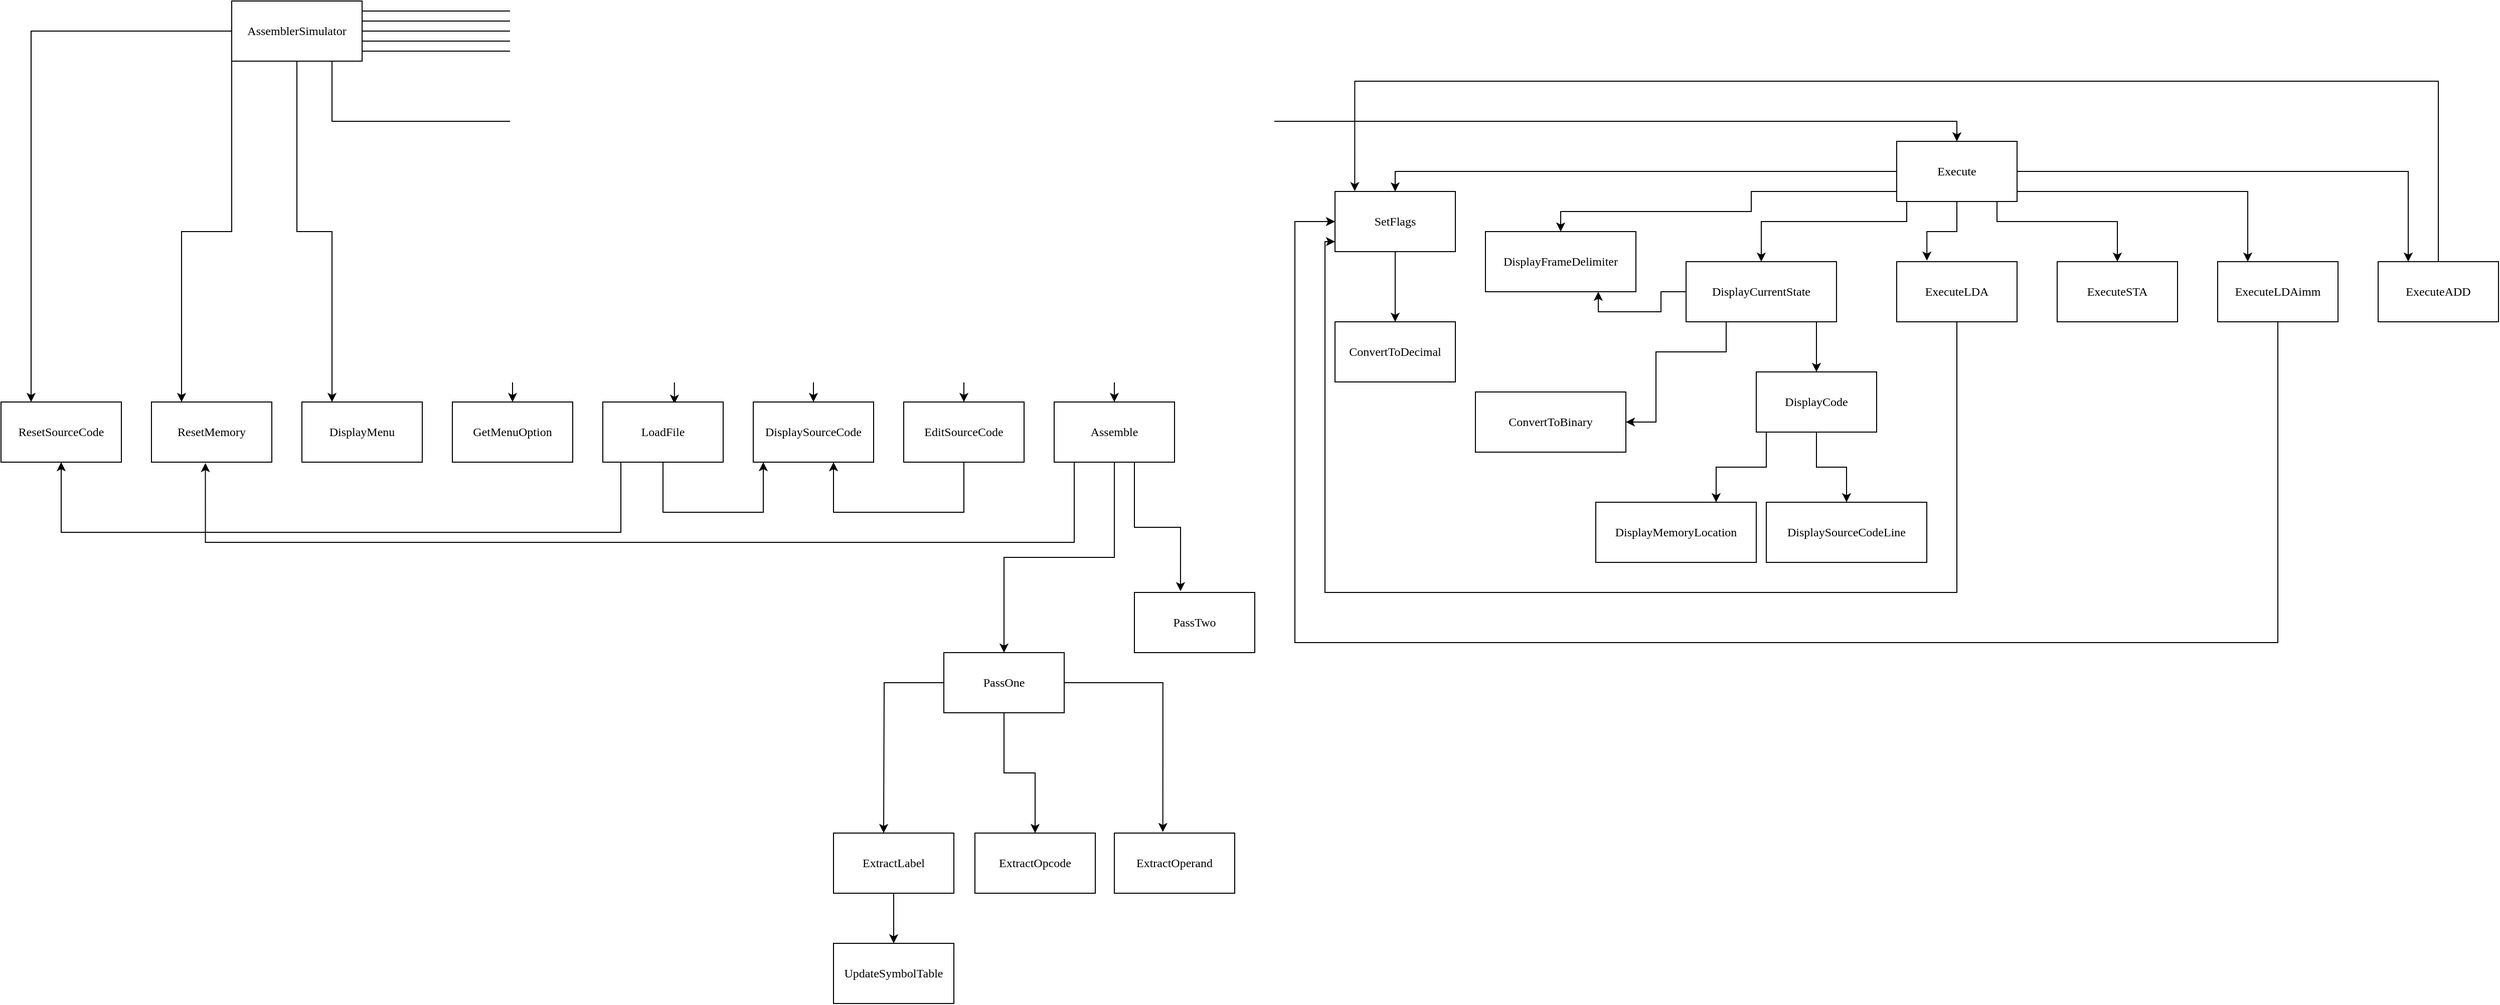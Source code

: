 <mxfile version="21.1.1" type="device">
  <diagram name="Page-1" id="bZ3-UlI_hQohyZicIiZp">
    <mxGraphModel dx="5736" dy="3056" grid="1" gridSize="10" guides="1" tooltips="1" connect="1" arrows="1" fold="1" page="1" pageScale="1" pageWidth="827" pageHeight="1169" math="0" shadow="0">
      <root>
        <mxCell id="0" />
        <mxCell id="1" parent="0" />
        <mxCell id="tzjIKLnI3NLbFgxXQfzE-3" style="edgeStyle=orthogonalEdgeStyle;rounded=0;orthogonalLoop=1;jettySize=auto;html=1;entryX=0.25;entryY=0;entryDx=0;entryDy=0;" edge="1" parent="1" source="tzjIKLnI3NLbFgxXQfzE-2" target="tzjIKLnI3NLbFgxXQfzE-4">
          <mxGeometry relative="1" as="geometry">
            <mxPoint x="250" y="530" as="targetPoint" />
          </mxGeometry>
        </mxCell>
        <mxCell id="tzjIKLnI3NLbFgxXQfzE-6" style="edgeStyle=orthogonalEdgeStyle;rounded=0;orthogonalLoop=1;jettySize=auto;html=1;entryX=0.25;entryY=0;entryDx=0;entryDy=0;exitX=0;exitY=1;exitDx=0;exitDy=0;" edge="1" parent="1" source="tzjIKLnI3NLbFgxXQfzE-2" target="tzjIKLnI3NLbFgxXQfzE-5">
          <mxGeometry relative="1" as="geometry" />
        </mxCell>
        <mxCell id="tzjIKLnI3NLbFgxXQfzE-8" style="edgeStyle=orthogonalEdgeStyle;rounded=0;orthogonalLoop=1;jettySize=auto;html=1;entryX=0.25;entryY=0;entryDx=0;entryDy=0;" edge="1" parent="1" source="tzjIKLnI3NLbFgxXQfzE-2" target="tzjIKLnI3NLbFgxXQfzE-7">
          <mxGeometry relative="1" as="geometry" />
        </mxCell>
        <mxCell id="tzjIKLnI3NLbFgxXQfzE-13" style="edgeStyle=orthogonalEdgeStyle;rounded=0;orthogonalLoop=1;jettySize=auto;html=1;entryX=0.595;entryY=0.03;entryDx=0;entryDy=0;entryPerimeter=0;" edge="1" parent="1" source="tzjIKLnI3NLbFgxXQfzE-2" target="tzjIKLnI3NLbFgxXQfzE-11">
          <mxGeometry relative="1" as="geometry" />
        </mxCell>
        <mxCell id="tzjIKLnI3NLbFgxXQfzE-14" style="edgeStyle=orthogonalEdgeStyle;rounded=0;orthogonalLoop=1;jettySize=auto;html=1;" edge="1" parent="1" source="tzjIKLnI3NLbFgxXQfzE-2" target="tzjIKLnI3NLbFgxXQfzE-9">
          <mxGeometry relative="1" as="geometry">
            <Array as="points">
              <mxPoint x="610" y="180" />
            </Array>
          </mxGeometry>
        </mxCell>
        <mxCell id="tzjIKLnI3NLbFgxXQfzE-21" style="edgeStyle=orthogonalEdgeStyle;rounded=0;orthogonalLoop=1;jettySize=auto;html=1;" edge="1" parent="1" source="tzjIKLnI3NLbFgxXQfzE-2" target="tzjIKLnI3NLbFgxXQfzE-20">
          <mxGeometry relative="1" as="geometry">
            <Array as="points">
              <mxPoint x="910" y="160" />
            </Array>
          </mxGeometry>
        </mxCell>
        <mxCell id="tzjIKLnI3NLbFgxXQfzE-24" style="edgeStyle=orthogonalEdgeStyle;rounded=0;orthogonalLoop=1;jettySize=auto;html=1;" edge="1" parent="1" source="tzjIKLnI3NLbFgxXQfzE-2" target="tzjIKLnI3NLbFgxXQfzE-23">
          <mxGeometry relative="1" as="geometry">
            <Array as="points">
              <mxPoint x="1060" y="150" />
            </Array>
          </mxGeometry>
        </mxCell>
        <mxCell id="tzjIKLnI3NLbFgxXQfzE-27" style="edgeStyle=orthogonalEdgeStyle;rounded=0;orthogonalLoop=1;jettySize=auto;html=1;entryX=0.5;entryY=0;entryDx=0;entryDy=0;" edge="1" parent="1" source="tzjIKLnI3NLbFgxXQfzE-2" target="tzjIKLnI3NLbFgxXQfzE-26">
          <mxGeometry relative="1" as="geometry">
            <Array as="points">
              <mxPoint x="1210" y="190" />
            </Array>
          </mxGeometry>
        </mxCell>
        <mxCell id="tzjIKLnI3NLbFgxXQfzE-43" style="edgeStyle=orthogonalEdgeStyle;rounded=0;orthogonalLoop=1;jettySize=auto;html=1;entryX=0.5;entryY=0;entryDx=0;entryDy=0;" edge="1" parent="1" source="tzjIKLnI3NLbFgxXQfzE-2" target="tzjIKLnI3NLbFgxXQfzE-39">
          <mxGeometry relative="1" as="geometry">
            <Array as="points">
              <mxPoint x="430" y="260" />
              <mxPoint x="2050" y="260" />
            </Array>
          </mxGeometry>
        </mxCell>
        <mxCell id="tzjIKLnI3NLbFgxXQfzE-2" value="AssemblerSimulator" style="rounded=1;whiteSpace=wrap;html=1;arcSize=0;fontSize=12;fontFamily=Verdana;" vertex="1" parent="1">
          <mxGeometry x="330" y="140" width="130" height="60" as="geometry" />
        </mxCell>
        <mxCell id="tzjIKLnI3NLbFgxXQfzE-4" value="ResetSourceCode" style="rounded=1;whiteSpace=wrap;html=1;arcSize=0;fontSize=12;fontFamily=Verdana;" vertex="1" parent="1">
          <mxGeometry x="100" y="540" width="120" height="60" as="geometry" />
        </mxCell>
        <mxCell id="tzjIKLnI3NLbFgxXQfzE-5" value="ResetMemory" style="rounded=1;whiteSpace=wrap;html=1;arcSize=0;fontSize=12;fontFamily=Verdana;" vertex="1" parent="1">
          <mxGeometry x="250" y="540" width="120" height="60" as="geometry" />
        </mxCell>
        <mxCell id="tzjIKLnI3NLbFgxXQfzE-7" value="DisplayMenu" style="rounded=1;whiteSpace=wrap;html=1;arcSize=0;fontSize=12;fontFamily=Verdana;" vertex="1" parent="1">
          <mxGeometry x="400" y="540" width="120" height="60" as="geometry" />
        </mxCell>
        <mxCell id="tzjIKLnI3NLbFgxXQfzE-9" value="GetMenuOption" style="rounded=1;whiteSpace=wrap;html=1;arcSize=0;fontSize=12;fontFamily=Verdana;" vertex="1" parent="1">
          <mxGeometry x="550" y="540" width="120" height="60" as="geometry" />
        </mxCell>
        <mxCell id="tzjIKLnI3NLbFgxXQfzE-16" style="edgeStyle=orthogonalEdgeStyle;rounded=0;orthogonalLoop=1;jettySize=auto;html=1;entryX=0.5;entryY=1;entryDx=0;entryDy=0;" edge="1" parent="1" source="tzjIKLnI3NLbFgxXQfzE-11" target="tzjIKLnI3NLbFgxXQfzE-4">
          <mxGeometry relative="1" as="geometry">
            <Array as="points">
              <mxPoint x="718" y="670" />
              <mxPoint x="160" y="670" />
            </Array>
          </mxGeometry>
        </mxCell>
        <mxCell id="tzjIKLnI3NLbFgxXQfzE-22" style="edgeStyle=orthogonalEdgeStyle;rounded=0;orthogonalLoop=1;jettySize=auto;html=1;" edge="1" parent="1" source="tzjIKLnI3NLbFgxXQfzE-11" target="tzjIKLnI3NLbFgxXQfzE-20">
          <mxGeometry relative="1" as="geometry">
            <mxPoint x="780" y="700" as="targetPoint" />
            <Array as="points">
              <mxPoint x="760" y="650" />
              <mxPoint x="860" y="650" />
            </Array>
          </mxGeometry>
        </mxCell>
        <mxCell id="tzjIKLnI3NLbFgxXQfzE-11" value="LoadFile" style="rounded=1;whiteSpace=wrap;html=1;arcSize=0;fontSize=12;fontFamily=Verdana;" vertex="1" parent="1">
          <mxGeometry x="700" y="540" width="120" height="60" as="geometry" />
        </mxCell>
        <mxCell id="tzjIKLnI3NLbFgxXQfzE-20" value="DisplaySourceCode" style="rounded=1;whiteSpace=wrap;html=1;arcSize=0;fontSize=12;fontFamily=Verdana;" vertex="1" parent="1">
          <mxGeometry x="850" y="540" width="120" height="60" as="geometry" />
        </mxCell>
        <mxCell id="tzjIKLnI3NLbFgxXQfzE-25" style="edgeStyle=orthogonalEdgeStyle;rounded=0;orthogonalLoop=1;jettySize=auto;html=1;" edge="1" parent="1" source="tzjIKLnI3NLbFgxXQfzE-23" target="tzjIKLnI3NLbFgxXQfzE-20">
          <mxGeometry relative="1" as="geometry">
            <mxPoint x="930" y="610" as="targetPoint" />
            <Array as="points">
              <mxPoint x="1060" y="650" />
              <mxPoint x="930" y="650" />
            </Array>
          </mxGeometry>
        </mxCell>
        <mxCell id="tzjIKLnI3NLbFgxXQfzE-23" value="EditSourceCode" style="rounded=1;whiteSpace=wrap;html=1;arcSize=0;fontSize=12;fontFamily=Verdana;" vertex="1" parent="1">
          <mxGeometry x="1000" y="540" width="120" height="60" as="geometry" />
        </mxCell>
        <mxCell id="tzjIKLnI3NLbFgxXQfzE-28" style="edgeStyle=orthogonalEdgeStyle;rounded=0;orthogonalLoop=1;jettySize=auto;html=1;entryX=0.448;entryY=1.015;entryDx=0;entryDy=0;entryPerimeter=0;" edge="1" parent="1" source="tzjIKLnI3NLbFgxXQfzE-26" target="tzjIKLnI3NLbFgxXQfzE-5">
          <mxGeometry relative="1" as="geometry">
            <Array as="points">
              <mxPoint x="1170" y="680" />
              <mxPoint x="304" y="680" />
            </Array>
          </mxGeometry>
        </mxCell>
        <mxCell id="tzjIKLnI3NLbFgxXQfzE-29" style="edgeStyle=orthogonalEdgeStyle;rounded=0;orthogonalLoop=1;jettySize=auto;html=1;entryX=0.5;entryY=0;entryDx=0;entryDy=0;" edge="1" parent="1" source="tzjIKLnI3NLbFgxXQfzE-26" target="tzjIKLnI3NLbFgxXQfzE-30">
          <mxGeometry relative="1" as="geometry">
            <mxPoint x="1210" y="770" as="targetPoint" />
          </mxGeometry>
        </mxCell>
        <mxCell id="tzjIKLnI3NLbFgxXQfzE-42" style="edgeStyle=orthogonalEdgeStyle;rounded=0;orthogonalLoop=1;jettySize=auto;html=1;entryX=0.383;entryY=-0.021;entryDx=0;entryDy=0;entryPerimeter=0;" edge="1" parent="1" source="tzjIKLnI3NLbFgxXQfzE-26" target="tzjIKLnI3NLbFgxXQfzE-41">
          <mxGeometry relative="1" as="geometry">
            <Array as="points">
              <mxPoint x="1230" y="665" />
              <mxPoint x="1276" y="665" />
            </Array>
          </mxGeometry>
        </mxCell>
        <mxCell id="tzjIKLnI3NLbFgxXQfzE-26" value="Assemble" style="rounded=1;whiteSpace=wrap;html=1;arcSize=0;fontSize=12;fontFamily=Verdana;" vertex="1" parent="1">
          <mxGeometry x="1150" y="540" width="120" height="60" as="geometry" />
        </mxCell>
        <mxCell id="tzjIKLnI3NLbFgxXQfzE-31" style="edgeStyle=orthogonalEdgeStyle;rounded=0;orthogonalLoop=1;jettySize=auto;html=1;" edge="1" parent="1" source="tzjIKLnI3NLbFgxXQfzE-30">
          <mxGeometry relative="1" as="geometry">
            <mxPoint x="980" y="970" as="targetPoint" />
          </mxGeometry>
        </mxCell>
        <mxCell id="tzjIKLnI3NLbFgxXQfzE-35" style="edgeStyle=orthogonalEdgeStyle;rounded=0;orthogonalLoop=1;jettySize=auto;html=1;entryX=0.5;entryY=0;entryDx=0;entryDy=0;" edge="1" parent="1" source="tzjIKLnI3NLbFgxXQfzE-30" target="tzjIKLnI3NLbFgxXQfzE-36">
          <mxGeometry relative="1" as="geometry">
            <mxPoint x="1130" y="960" as="targetPoint" />
          </mxGeometry>
        </mxCell>
        <mxCell id="tzjIKLnI3NLbFgxXQfzE-37" style="edgeStyle=orthogonalEdgeStyle;rounded=0;orthogonalLoop=1;jettySize=auto;html=1;entryX=0.403;entryY=-0.017;entryDx=0;entryDy=0;entryPerimeter=0;" edge="1" parent="1" source="tzjIKLnI3NLbFgxXQfzE-30" target="tzjIKLnI3NLbFgxXQfzE-38">
          <mxGeometry relative="1" as="geometry">
            <mxPoint x="1260" y="960" as="targetPoint" />
          </mxGeometry>
        </mxCell>
        <mxCell id="tzjIKLnI3NLbFgxXQfzE-30" value="PassOne" style="rounded=1;whiteSpace=wrap;html=1;arcSize=0;fontSize=12;fontFamily=Verdana;" vertex="1" parent="1">
          <mxGeometry x="1040" y="790" width="120" height="60" as="geometry" />
        </mxCell>
        <mxCell id="tzjIKLnI3NLbFgxXQfzE-33" style="edgeStyle=orthogonalEdgeStyle;rounded=0;orthogonalLoop=1;jettySize=auto;html=1;" edge="1" parent="1" source="tzjIKLnI3NLbFgxXQfzE-32">
          <mxGeometry relative="1" as="geometry">
            <mxPoint x="990" y="1080" as="targetPoint" />
          </mxGeometry>
        </mxCell>
        <mxCell id="tzjIKLnI3NLbFgxXQfzE-32" value="ExtractLabel" style="rounded=1;whiteSpace=wrap;html=1;arcSize=0;fontSize=12;fontFamily=Verdana;" vertex="1" parent="1">
          <mxGeometry x="930" y="970" width="120" height="60" as="geometry" />
        </mxCell>
        <mxCell id="tzjIKLnI3NLbFgxXQfzE-34" value="UpdateSymbolTable" style="rounded=1;whiteSpace=wrap;html=1;arcSize=0;fontSize=12;fontFamily=Verdana;" vertex="1" parent="1">
          <mxGeometry x="930" y="1080" width="120" height="60" as="geometry" />
        </mxCell>
        <mxCell id="tzjIKLnI3NLbFgxXQfzE-36" value="ExtractOpcode" style="rounded=1;whiteSpace=wrap;html=1;arcSize=0;fontSize=12;fontFamily=Verdana;" vertex="1" parent="1">
          <mxGeometry x="1071" y="970" width="120" height="60" as="geometry" />
        </mxCell>
        <mxCell id="tzjIKLnI3NLbFgxXQfzE-38" value="ExtractOperand" style="rounded=1;whiteSpace=wrap;html=1;arcSize=0;fontSize=12;fontFamily=Verdana;" vertex="1" parent="1">
          <mxGeometry x="1210" y="970" width="120" height="60" as="geometry" />
        </mxCell>
        <mxCell id="tzjIKLnI3NLbFgxXQfzE-45" style="edgeStyle=orthogonalEdgeStyle;rounded=0;orthogonalLoop=1;jettySize=auto;html=1;entryX=0.5;entryY=0;entryDx=0;entryDy=0;" edge="1" parent="1" source="tzjIKLnI3NLbFgxXQfzE-39" target="tzjIKLnI3NLbFgxXQfzE-44">
          <mxGeometry relative="1" as="geometry" />
        </mxCell>
        <mxCell id="tzjIKLnI3NLbFgxXQfzE-49" style="edgeStyle=orthogonalEdgeStyle;rounded=0;orthogonalLoop=1;jettySize=auto;html=1;entryX=0.5;entryY=0;entryDx=0;entryDy=0;exitX=0;exitY=0.75;exitDx=0;exitDy=0;" edge="1" parent="1" source="tzjIKLnI3NLbFgxXQfzE-39" target="tzjIKLnI3NLbFgxXQfzE-48">
          <mxGeometry relative="1" as="geometry">
            <mxPoint x="1960" y="340" as="sourcePoint" />
            <Array as="points">
              <mxPoint x="1990" y="330" />
              <mxPoint x="1845" y="330" />
              <mxPoint x="1845" y="350" />
              <mxPoint x="1655" y="350" />
            </Array>
          </mxGeometry>
        </mxCell>
        <mxCell id="tzjIKLnI3NLbFgxXQfzE-51" style="edgeStyle=orthogonalEdgeStyle;rounded=0;orthogonalLoop=1;jettySize=auto;html=1;entryX=0.5;entryY=0;entryDx=0;entryDy=0;" edge="1" parent="1" source="tzjIKLnI3NLbFgxXQfzE-39" target="tzjIKLnI3NLbFgxXQfzE-50">
          <mxGeometry relative="1" as="geometry">
            <Array as="points">
              <mxPoint x="2000" y="360" />
              <mxPoint x="1855" y="360" />
            </Array>
          </mxGeometry>
        </mxCell>
        <mxCell id="tzjIKLnI3NLbFgxXQfzE-64" style="edgeStyle=orthogonalEdgeStyle;rounded=0;orthogonalLoop=1;jettySize=auto;html=1;entryX=0.251;entryY=-0.017;entryDx=0;entryDy=0;entryPerimeter=0;" edge="1" parent="1" source="tzjIKLnI3NLbFgxXQfzE-39" target="tzjIKLnI3NLbFgxXQfzE-63">
          <mxGeometry relative="1" as="geometry">
            <mxPoint x="2020" y="399" as="targetPoint" />
            <Array as="points">
              <mxPoint x="2050" y="370" />
              <mxPoint x="2020" y="370" />
            </Array>
          </mxGeometry>
        </mxCell>
        <mxCell id="tzjIKLnI3NLbFgxXQfzE-67" style="edgeStyle=orthogonalEdgeStyle;rounded=0;orthogonalLoop=1;jettySize=auto;html=1;" edge="1" parent="1" source="tzjIKLnI3NLbFgxXQfzE-39" target="tzjIKLnI3NLbFgxXQfzE-66">
          <mxGeometry relative="1" as="geometry">
            <Array as="points">
              <mxPoint x="2090" y="360" />
              <mxPoint x="2210" y="360" />
            </Array>
          </mxGeometry>
        </mxCell>
        <mxCell id="tzjIKLnI3NLbFgxXQfzE-69" style="edgeStyle=orthogonalEdgeStyle;rounded=0;orthogonalLoop=1;jettySize=auto;html=1;" edge="1" parent="1" source="tzjIKLnI3NLbFgxXQfzE-39" target="tzjIKLnI3NLbFgxXQfzE-68">
          <mxGeometry relative="1" as="geometry">
            <Array as="points">
              <mxPoint x="2340" y="330" />
            </Array>
          </mxGeometry>
        </mxCell>
        <mxCell id="tzjIKLnI3NLbFgxXQfzE-73" style="edgeStyle=orthogonalEdgeStyle;rounded=0;orthogonalLoop=1;jettySize=auto;html=1;entryX=0.25;entryY=0;entryDx=0;entryDy=0;" edge="1" parent="1" source="tzjIKLnI3NLbFgxXQfzE-39" target="tzjIKLnI3NLbFgxXQfzE-72">
          <mxGeometry relative="1" as="geometry" />
        </mxCell>
        <mxCell id="tzjIKLnI3NLbFgxXQfzE-39" value="Execute" style="rounded=1;whiteSpace=wrap;html=1;arcSize=0;fontSize=12;fontFamily=Verdana;spacingTop=-1;" vertex="1" parent="1">
          <mxGeometry x="1990" y="280" width="120" height="60" as="geometry" />
        </mxCell>
        <mxCell id="tzjIKLnI3NLbFgxXQfzE-41" value="PassTwo" style="rounded=1;whiteSpace=wrap;html=1;arcSize=0;fontSize=12;fontFamily=Verdana;" vertex="1" parent="1">
          <mxGeometry x="1230" y="730" width="120" height="60" as="geometry" />
        </mxCell>
        <mxCell id="tzjIKLnI3NLbFgxXQfzE-47" style="edgeStyle=orthogonalEdgeStyle;rounded=0;orthogonalLoop=1;jettySize=auto;html=1;entryX=0.5;entryY=0;entryDx=0;entryDy=0;" edge="1" parent="1" source="tzjIKLnI3NLbFgxXQfzE-44" target="tzjIKLnI3NLbFgxXQfzE-46">
          <mxGeometry relative="1" as="geometry" />
        </mxCell>
        <mxCell id="tzjIKLnI3NLbFgxXQfzE-44" value="SetFlags" style="rounded=1;whiteSpace=wrap;html=1;arcSize=0;fontSize=12;fontFamily=Verdana;spacingTop=-1;" vertex="1" parent="1">
          <mxGeometry x="1430" y="330" width="120" height="60" as="geometry" />
        </mxCell>
        <mxCell id="tzjIKLnI3NLbFgxXQfzE-46" value="ConvertToDecimal" style="rounded=1;whiteSpace=wrap;html=1;arcSize=0;fontSize=12;fontFamily=Verdana;spacingTop=-1;" vertex="1" parent="1">
          <mxGeometry x="1430" y="460" width="120" height="60" as="geometry" />
        </mxCell>
        <mxCell id="tzjIKLnI3NLbFgxXQfzE-48" value="DisplayFrameDelimiter" style="rounded=1;whiteSpace=wrap;html=1;arcSize=0;fontSize=12;fontFamily=Verdana;spacingTop=-1;" vertex="1" parent="1">
          <mxGeometry x="1580" y="370" width="150" height="60" as="geometry" />
        </mxCell>
        <mxCell id="tzjIKLnI3NLbFgxXQfzE-58" style="edgeStyle=orthogonalEdgeStyle;rounded=0;orthogonalLoop=1;jettySize=auto;html=1;" edge="1" parent="1" source="tzjIKLnI3NLbFgxXQfzE-50" target="tzjIKLnI3NLbFgxXQfzE-52">
          <mxGeometry relative="1" as="geometry">
            <Array as="points">
              <mxPoint x="1910" y="470" />
              <mxPoint x="1910" y="470" />
            </Array>
          </mxGeometry>
        </mxCell>
        <mxCell id="tzjIKLnI3NLbFgxXQfzE-59" style="edgeStyle=orthogonalEdgeStyle;rounded=0;orthogonalLoop=1;jettySize=auto;html=1;entryX=0.75;entryY=1;entryDx=0;entryDy=0;" edge="1" parent="1" source="tzjIKLnI3NLbFgxXQfzE-50" target="tzjIKLnI3NLbFgxXQfzE-48">
          <mxGeometry relative="1" as="geometry" />
        </mxCell>
        <mxCell id="tzjIKLnI3NLbFgxXQfzE-62" style="edgeStyle=orthogonalEdgeStyle;rounded=0;orthogonalLoop=1;jettySize=auto;html=1;entryX=1;entryY=0.5;entryDx=0;entryDy=0;" edge="1" parent="1" source="tzjIKLnI3NLbFgxXQfzE-50" target="tzjIKLnI3NLbFgxXQfzE-61">
          <mxGeometry relative="1" as="geometry">
            <Array as="points">
              <mxPoint x="1820" y="490" />
              <mxPoint x="1750" y="490" />
              <mxPoint x="1750" y="560" />
            </Array>
          </mxGeometry>
        </mxCell>
        <mxCell id="tzjIKLnI3NLbFgxXQfzE-50" value="DisplayCurrentState" style="rounded=1;whiteSpace=wrap;html=1;arcSize=0;fontSize=12;fontFamily=Verdana;spacingTop=-1;" vertex="1" parent="1">
          <mxGeometry x="1780" y="400" width="150" height="60" as="geometry" />
        </mxCell>
        <mxCell id="tzjIKLnI3NLbFgxXQfzE-55" style="edgeStyle=orthogonalEdgeStyle;rounded=0;orthogonalLoop=1;jettySize=auto;html=1;entryX=0.75;entryY=0;entryDx=0;entryDy=0;" edge="1" parent="1" source="tzjIKLnI3NLbFgxXQfzE-52" target="tzjIKLnI3NLbFgxXQfzE-54">
          <mxGeometry relative="1" as="geometry">
            <Array as="points">
              <mxPoint x="1860" y="605" />
              <mxPoint x="1810" y="605" />
            </Array>
          </mxGeometry>
        </mxCell>
        <mxCell id="tzjIKLnI3NLbFgxXQfzE-57" style="edgeStyle=orthogonalEdgeStyle;rounded=0;orthogonalLoop=1;jettySize=auto;html=1;" edge="1" parent="1" source="tzjIKLnI3NLbFgxXQfzE-52" target="tzjIKLnI3NLbFgxXQfzE-56">
          <mxGeometry relative="1" as="geometry" />
        </mxCell>
        <mxCell id="tzjIKLnI3NLbFgxXQfzE-52" value="DisplayCode" style="rounded=1;whiteSpace=wrap;html=1;arcSize=0;fontSize=12;fontFamily=Verdana;spacingTop=-1;" vertex="1" parent="1">
          <mxGeometry x="1850" y="510" width="120" height="60" as="geometry" />
        </mxCell>
        <mxCell id="tzjIKLnI3NLbFgxXQfzE-54" value="DisplayMemoryLocation" style="rounded=1;whiteSpace=wrap;html=1;arcSize=0;fontSize=12;fontFamily=Verdana;spacingTop=-1;" vertex="1" parent="1">
          <mxGeometry x="1690" y="640" width="160" height="60" as="geometry" />
        </mxCell>
        <mxCell id="tzjIKLnI3NLbFgxXQfzE-56" value="DisplaySourceCodeLine" style="rounded=1;whiteSpace=wrap;html=1;arcSize=0;fontSize=12;fontFamily=Verdana;spacingTop=-1;" vertex="1" parent="1">
          <mxGeometry x="1860" y="640" width="160" height="60" as="geometry" />
        </mxCell>
        <mxCell id="tzjIKLnI3NLbFgxXQfzE-61" value="ConvertToBinary" style="rounded=1;whiteSpace=wrap;html=1;arcSize=0;fontSize=12;fontFamily=Verdana;spacingTop=-1;" vertex="1" parent="1">
          <mxGeometry x="1570" y="530" width="150" height="60" as="geometry" />
        </mxCell>
        <mxCell id="tzjIKLnI3NLbFgxXQfzE-65" style="edgeStyle=orthogonalEdgeStyle;rounded=0;orthogonalLoop=1;jettySize=auto;html=1;" edge="1" parent="1" source="tzjIKLnI3NLbFgxXQfzE-63">
          <mxGeometry relative="1" as="geometry">
            <mxPoint x="1430" y="380" as="targetPoint" />
            <Array as="points">
              <mxPoint x="2050" y="730" />
              <mxPoint x="1420" y="730" />
              <mxPoint x="1420" y="380" />
            </Array>
          </mxGeometry>
        </mxCell>
        <mxCell id="tzjIKLnI3NLbFgxXQfzE-63" value="ExecuteLDA" style="rounded=1;whiteSpace=wrap;html=1;arcSize=0;fontSize=12;fontFamily=Verdana;spacingTop=-1;" vertex="1" parent="1">
          <mxGeometry x="1990" y="400" width="120" height="60" as="geometry" />
        </mxCell>
        <mxCell id="tzjIKLnI3NLbFgxXQfzE-66" value="ExecuteSTA" style="rounded=1;whiteSpace=wrap;html=1;arcSize=0;fontSize=12;fontFamily=Verdana;spacingTop=-1;" vertex="1" parent="1">
          <mxGeometry x="2150" y="400" width="120" height="60" as="geometry" />
        </mxCell>
        <mxCell id="tzjIKLnI3NLbFgxXQfzE-71" style="edgeStyle=orthogonalEdgeStyle;rounded=0;orthogonalLoop=1;jettySize=auto;html=1;" edge="1" parent="1" source="tzjIKLnI3NLbFgxXQfzE-68">
          <mxGeometry relative="1" as="geometry">
            <mxPoint x="1430" y="360" as="targetPoint" />
            <Array as="points">
              <mxPoint x="2370" y="780" />
              <mxPoint x="1390" y="780" />
              <mxPoint x="1390" y="360" />
            </Array>
          </mxGeometry>
        </mxCell>
        <mxCell id="tzjIKLnI3NLbFgxXQfzE-68" value="ExecuteLDAimm" style="rounded=1;whiteSpace=wrap;html=1;arcSize=0;fontSize=12;fontFamily=Verdana;spacingTop=-1;" vertex="1" parent="1">
          <mxGeometry x="2310" y="400" width="120" height="60" as="geometry" />
        </mxCell>
        <mxCell id="tzjIKLnI3NLbFgxXQfzE-74" style="edgeStyle=orthogonalEdgeStyle;rounded=0;orthogonalLoop=1;jettySize=auto;html=1;entryX=0.164;entryY=-0.006;entryDx=0;entryDy=0;entryPerimeter=0;" edge="1" parent="1" source="tzjIKLnI3NLbFgxXQfzE-72" target="tzjIKLnI3NLbFgxXQfzE-44">
          <mxGeometry relative="1" as="geometry">
            <mxPoint x="1510" y="70" as="targetPoint" />
            <Array as="points">
              <mxPoint x="2530" y="220" />
              <mxPoint x="1450" y="220" />
            </Array>
          </mxGeometry>
        </mxCell>
        <mxCell id="tzjIKLnI3NLbFgxXQfzE-72" value="ExecuteADD" style="rounded=1;whiteSpace=wrap;html=1;arcSize=0;fontSize=12;fontFamily=Verdana;spacingTop=-1;" vertex="1" parent="1">
          <mxGeometry x="2470" y="400" width="120" height="60" as="geometry" />
        </mxCell>
      </root>
    </mxGraphModel>
  </diagram>
</mxfile>
